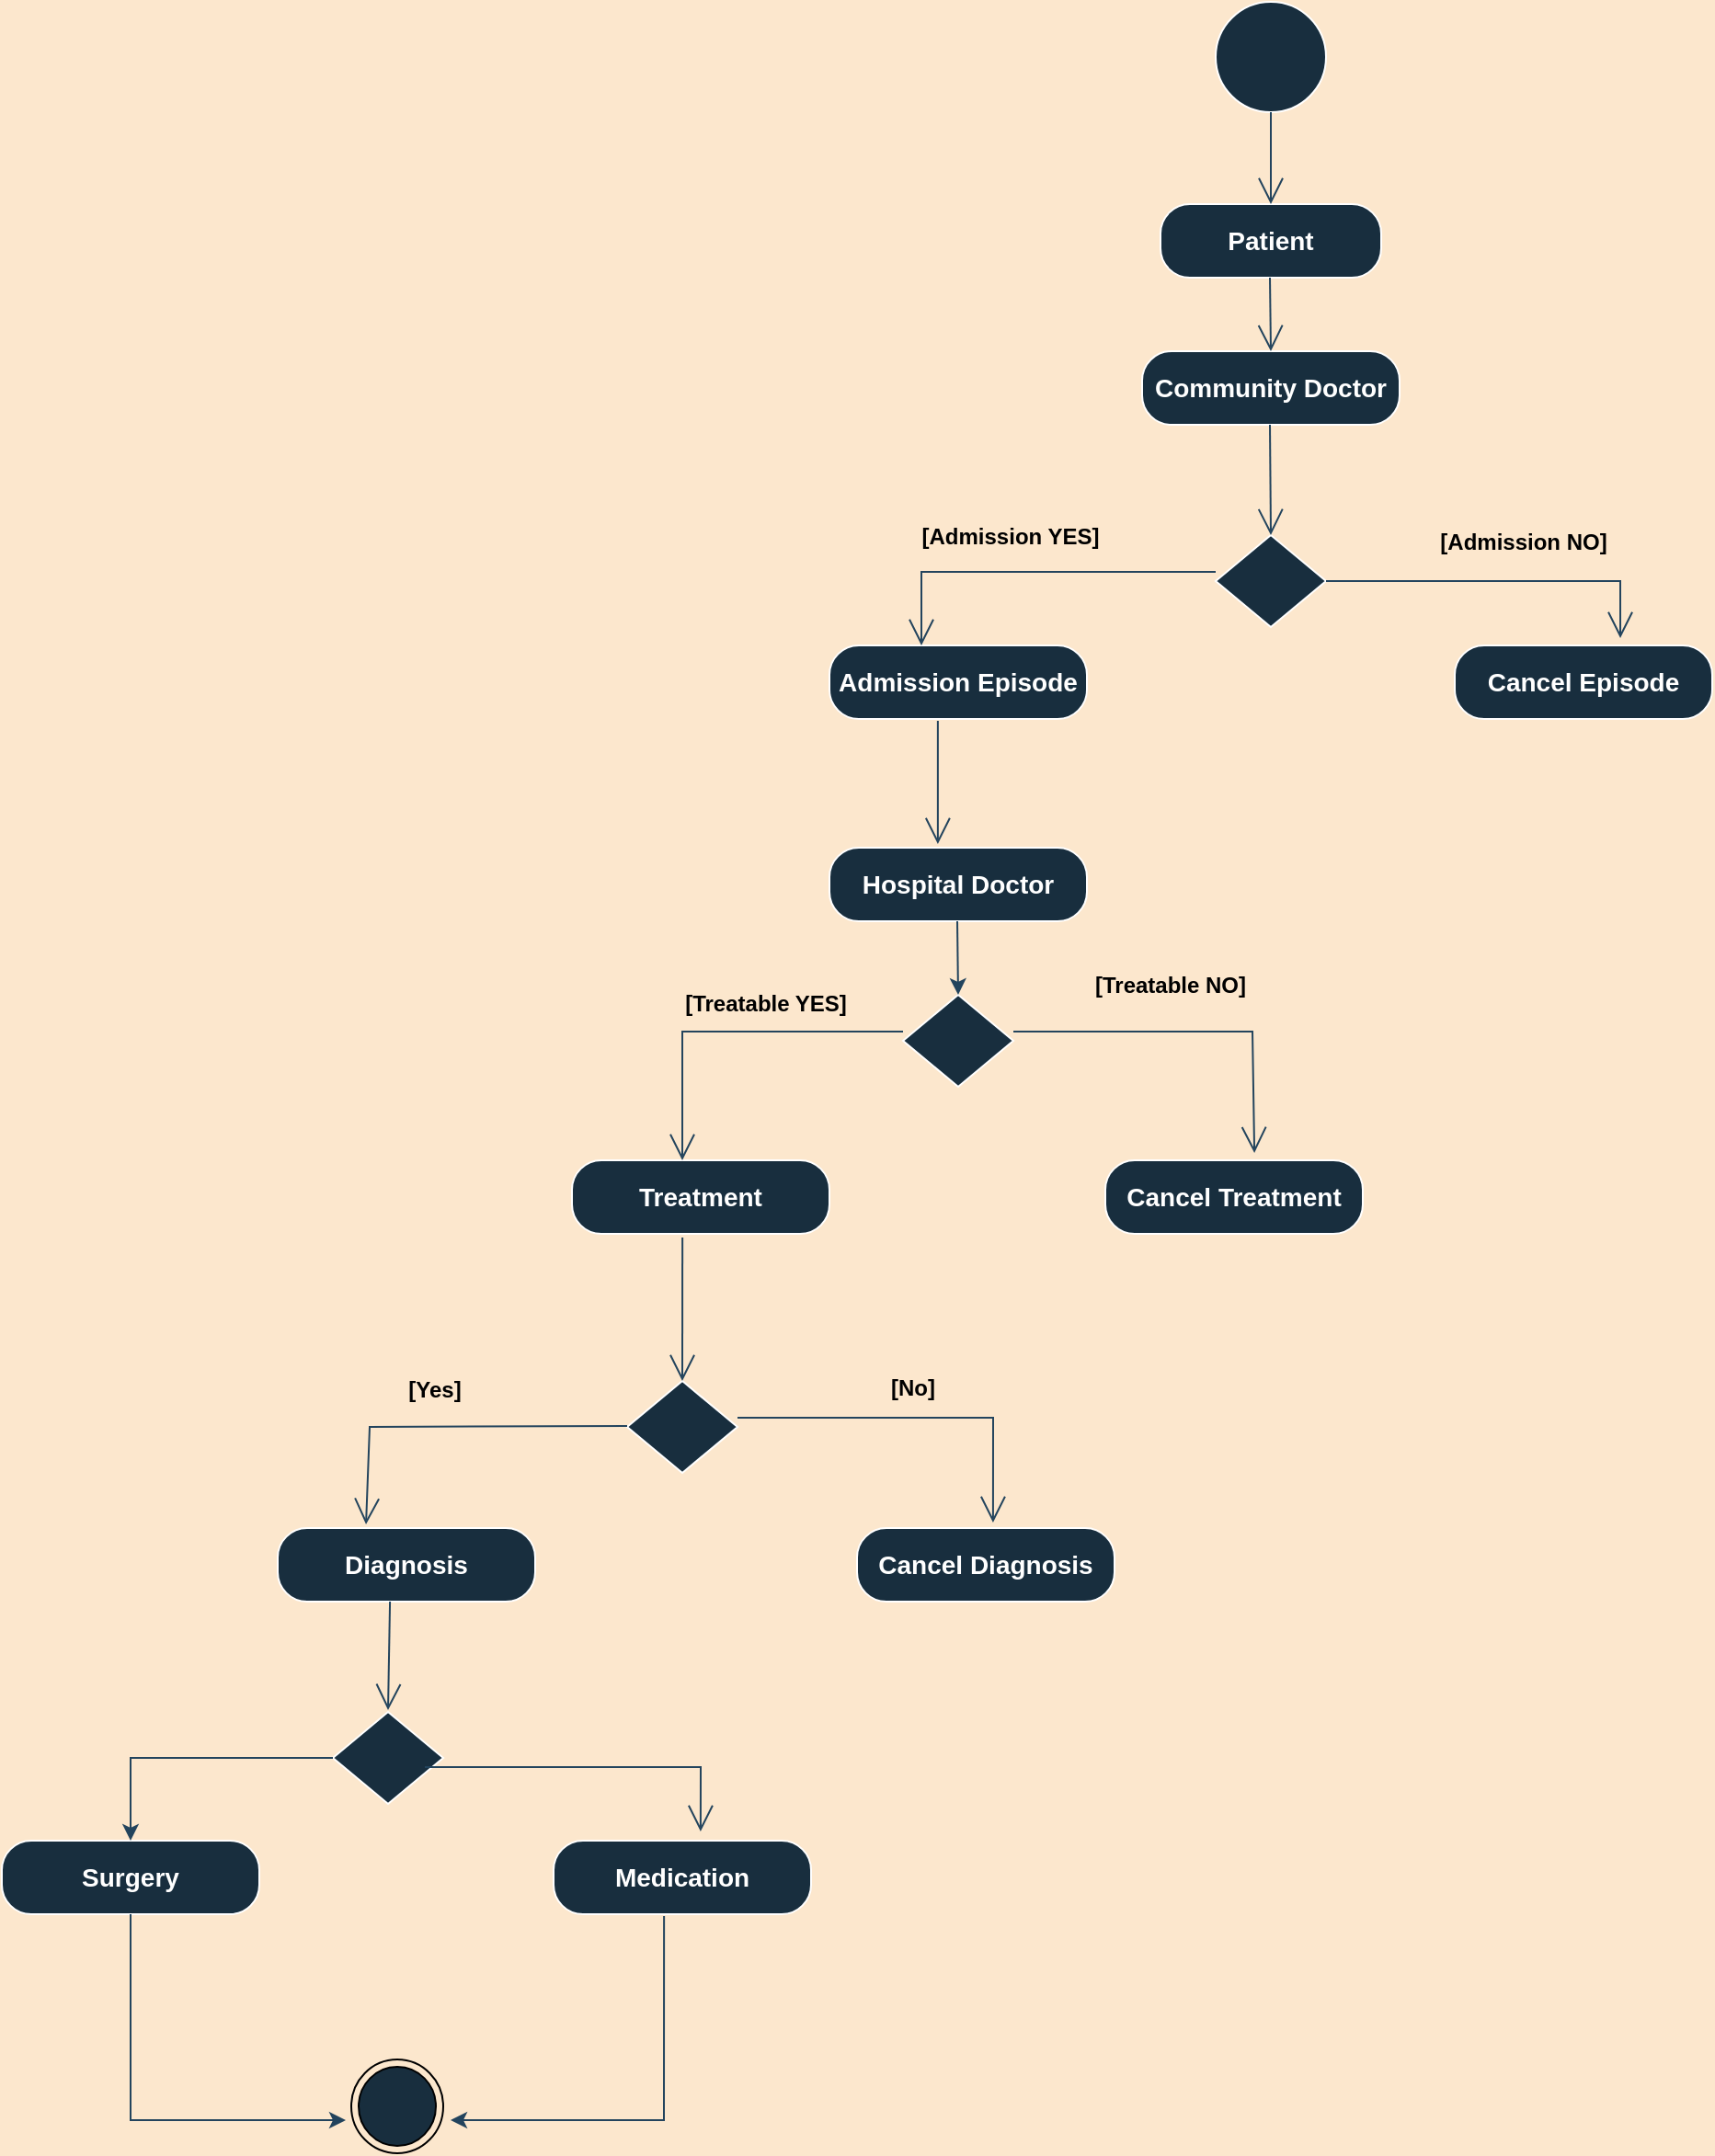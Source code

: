 <mxfile version="20.4.1" type="device"><diagram id="4fXs2YQW-sO8C4M6k0GN" name="Page-1"><mxGraphModel dx="1422" dy="762" grid="1" gridSize="10" guides="1" tooltips="1" connect="1" arrows="1" fold="1" page="1" pageScale="1" pageWidth="1169" pageHeight="827" background="#FCE7CD" math="0" shadow="0"><root><mxCell id="0"/><mxCell id="1" parent="0"/><mxCell id="ouqKsCPBYsKRN_ZDG8fB-1" value="" style="ellipse;whiteSpace=wrap;html=1;aspect=fixed;fillColor=#182E3E;strokeColor=#FFFFFF;fontColor=#FFFFFF;" parent="1" vertex="1"><mxGeometry x="780" y="160" width="60" height="60" as="geometry"/></mxCell><mxCell id="ouqKsCPBYsKRN_ZDG8fB-2" value="&lt;b&gt;&lt;font style=&quot;font-size: 14px;&quot;&gt;Patient&lt;/font&gt;&lt;/b&gt;" style="rounded=1;whiteSpace=wrap;html=1;arcSize=40;fillColor=#182E3E;strokeColor=#FFFFFF;fontColor=#FFFFFF;" parent="1" vertex="1"><mxGeometry x="750" y="270" width="120" height="40" as="geometry"/></mxCell><mxCell id="ouqKsCPBYsKRN_ZDG8fB-4" value="&lt;b&gt;&lt;font style=&quot;font-size: 14px;&quot;&gt;Community Doctor&lt;/font&gt;&lt;/b&gt;" style="rounded=1;whiteSpace=wrap;html=1;arcSize=40;fillColor=#182E3E;strokeColor=#FFFFFF;fontColor=#FFFFFF;" parent="1" vertex="1"><mxGeometry x="740" y="350" width="140" height="40" as="geometry"/></mxCell><mxCell id="ouqKsCPBYsKRN_ZDG8fB-5" value="&lt;b&gt;&lt;font style=&quot;font-size: 14px;&quot;&gt;Admission Episode&lt;/font&gt;&lt;/b&gt;" style="rounded=1;whiteSpace=wrap;html=1;arcSize=40;fillColor=#182E3E;strokeColor=#FFFFFF;fontColor=#FFFFFF;" parent="1" vertex="1"><mxGeometry x="570" y="510" width="140" height="40" as="geometry"/></mxCell><mxCell id="ouqKsCPBYsKRN_ZDG8fB-6" value="&lt;b&gt;&lt;font style=&quot;font-size: 14px;&quot;&gt;Cancel Episode&lt;/font&gt;&lt;/b&gt;" style="rounded=1;whiteSpace=wrap;html=1;arcSize=40;fillColor=#182E3E;strokeColor=#FFFFFF;fontColor=#FFFFFF;" parent="1" vertex="1"><mxGeometry x="910" y="510" width="140" height="40" as="geometry"/></mxCell><mxCell id="ouqKsCPBYsKRN_ZDG8fB-7" value="" style="rhombus;whiteSpace=wrap;html=1;fillColor=#182E3E;strokeColor=#FFFFFF;fontColor=#FFFFFF;" parent="1" vertex="1"><mxGeometry x="780" y="450" width="60" height="50" as="geometry"/></mxCell><mxCell id="ouqKsCPBYsKRN_ZDG8fB-8" value="&lt;b&gt;&lt;font style=&quot;font-size: 14px;&quot;&gt;Hospital Doctor&lt;/font&gt;&lt;/b&gt;" style="rounded=1;whiteSpace=wrap;html=1;arcSize=40;fillColor=#182E3E;strokeColor=#FFFFFF;fontColor=#FFFFFF;" parent="1" vertex="1"><mxGeometry x="570" y="620" width="140" height="40" as="geometry"/></mxCell><mxCell id="ouqKsCPBYsKRN_ZDG8fB-9" value="&lt;b&gt;&lt;font style=&quot;font-size: 14px;&quot;&gt;Treatment&lt;/font&gt;&lt;/b&gt;" style="rounded=1;whiteSpace=wrap;html=1;arcSize=40;fillColor=#182E3E;strokeColor=#FFFFFF;fontColor=#FFFFFF;" parent="1" vertex="1"><mxGeometry x="430" y="790" width="140" height="40" as="geometry"/></mxCell><mxCell id="ouqKsCPBYsKRN_ZDG8fB-10" value="&lt;b&gt;&lt;font style=&quot;font-size: 14px;&quot;&gt;Cancel Treatment&lt;/font&gt;&lt;/b&gt;" style="rounded=1;whiteSpace=wrap;html=1;arcSize=40;fillColor=#182E3E;strokeColor=#FFFFFF;fontColor=#FFFFFF;" parent="1" vertex="1"><mxGeometry x="720" y="790" width="140" height="40" as="geometry"/></mxCell><mxCell id="ouqKsCPBYsKRN_ZDG8fB-11" value="" style="rhombus;whiteSpace=wrap;html=1;fillColor=#182E3E;strokeColor=#FFFFFF;fontColor=#FFFFFF;" parent="1" vertex="1"><mxGeometry x="460" y="910" width="60" height="50" as="geometry"/></mxCell><mxCell id="ouqKsCPBYsKRN_ZDG8fB-13" value="&lt;b&gt;&lt;font style=&quot;font-size: 14px;&quot;&gt;Diagnosis&lt;/font&gt;&lt;/b&gt;" style="rounded=1;whiteSpace=wrap;html=1;arcSize=40;fillColor=#182E3E;strokeColor=#FFFFFF;fontColor=#FFFFFF;" parent="1" vertex="1"><mxGeometry x="270" y="990" width="140" height="40" as="geometry"/></mxCell><mxCell id="ouqKsCPBYsKRN_ZDG8fB-14" value="" style="rhombus;whiteSpace=wrap;html=1;fillColor=#182E3E;strokeColor=#FFFFFF;fontColor=#FFFFFF;" parent="1" vertex="1"><mxGeometry x="300" y="1090" width="60" height="50" as="geometry"/></mxCell><mxCell id="ouqKsCPBYsKRN_ZDG8fB-16" value="Surgery" style="rounded=1;whiteSpace=wrap;html=1;arcSize=40;fillColor=#182E3E;strokeColor=#FFFFFF;fontColor=#FFFFFF;fontStyle=1;fontSize=14;" parent="1" vertex="1"><mxGeometry x="120" y="1160" width="140" height="40" as="geometry"/></mxCell><mxCell id="ouqKsCPBYsKRN_ZDG8fB-18" value="Cancel Diagnosis" style="rounded=1;whiteSpace=wrap;html=1;arcSize=40;fillColor=#182E3E;strokeColor=#FFFFFF;fontColor=#FFFFFF;fontStyle=1;fontSize=14;" parent="1" vertex="1"><mxGeometry x="585" y="990" width="140" height="40" as="geometry"/></mxCell><mxCell id="ouqKsCPBYsKRN_ZDG8fB-19" value="Medication" style="rounded=1;whiteSpace=wrap;html=1;arcSize=40;fillColor=#182E3E;strokeColor=#FFFFFF;fontColor=#FFFFFF;fontStyle=1;fontSize=14;" parent="1" vertex="1"><mxGeometry x="420" y="1160" width="140" height="40" as="geometry"/></mxCell><mxCell id="ouqKsCPBYsKRN_ZDG8fB-20" value="" style="ellipse;html=1;shape=endState;fillColor=#182E3E;strokeColor=#000000;fontSize=14;fontColor=#FFFFFF;" parent="1" vertex="1"><mxGeometry x="310" y="1279" width="50" height="51" as="geometry"/></mxCell><mxCell id="ouqKsCPBYsKRN_ZDG8fB-21" value="" style="endArrow=open;endFill=1;endSize=12;html=1;rounded=0;strokeColor=#23445D;fontSize=14;entryX=0.5;entryY=0;entryDx=0;entryDy=0;labelBackgroundColor=#FCE7CD;" parent="1" target="ouqKsCPBYsKRN_ZDG8fB-2" edge="1"><mxGeometry width="160" relative="1" as="geometry"><mxPoint x="810" y="220" as="sourcePoint"/><mxPoint x="970" y="220" as="targetPoint"/></mxGeometry></mxCell><mxCell id="ouqKsCPBYsKRN_ZDG8fB-22" value="" style="endArrow=open;endFill=1;endSize=12;html=1;rounded=0;strokeColor=#23445D;fontSize=14;labelBackgroundColor=#FCE7CD;" parent="1" edge="1"><mxGeometry width="160" relative="1" as="geometry"><mxPoint x="809.5" y="310" as="sourcePoint"/><mxPoint x="810" y="350" as="targetPoint"/></mxGeometry></mxCell><mxCell id="ouqKsCPBYsKRN_ZDG8fB-23" value="" style="endArrow=open;endFill=1;endSize=12;html=1;rounded=0;strokeColor=#23445D;fontSize=14;entryX=0.5;entryY=0;entryDx=0;entryDy=0;labelBackgroundColor=#FCE7CD;" parent="1" target="ouqKsCPBYsKRN_ZDG8fB-7" edge="1"><mxGeometry width="160" relative="1" as="geometry"><mxPoint x="809.5" y="390" as="sourcePoint"/><mxPoint x="809.5" y="440" as="targetPoint"/></mxGeometry></mxCell><mxCell id="ouqKsCPBYsKRN_ZDG8fB-25" value="" style="endArrow=open;endFill=1;endSize=12;html=1;rounded=0;strokeColor=#23445D;fontSize=14;entryX=0.643;entryY=-0.1;entryDx=0;entryDy=0;entryPerimeter=0;labelBackgroundColor=#FCE7CD;" parent="1" source="ouqKsCPBYsKRN_ZDG8fB-7" target="ouqKsCPBYsKRN_ZDG8fB-6" edge="1"><mxGeometry width="160" relative="1" as="geometry"><mxPoint x="840" y="475" as="sourcePoint"/><mxPoint x="1110" y="475" as="targetPoint"/><Array as="points"><mxPoint x="1000" y="475"/></Array></mxGeometry></mxCell><mxCell id="ouqKsCPBYsKRN_ZDG8fB-27" value="" style="endArrow=open;endFill=1;endSize=12;html=1;rounded=0;strokeColor=#23445D;fontSize=14;labelBackgroundColor=#FCE7CD;" parent="1" edge="1"><mxGeometry width="160" relative="1" as="geometry"><mxPoint x="780" y="470" as="sourcePoint"/><mxPoint x="620" y="510" as="targetPoint"/><Array as="points"><mxPoint x="620" y="470"/></Array></mxGeometry></mxCell><mxCell id="ouqKsCPBYsKRN_ZDG8fB-28" value="" style="endArrow=open;endFill=1;endSize=12;html=1;rounded=0;strokeColor=#23445D;fontSize=14;exitX=0.421;exitY=1.025;exitDx=0;exitDy=0;exitPerimeter=0;entryX=0.421;entryY=-0.05;entryDx=0;entryDy=0;entryPerimeter=0;labelBackgroundColor=#FCE7CD;" parent="1" source="ouqKsCPBYsKRN_ZDG8fB-5" target="ouqKsCPBYsKRN_ZDG8fB-8" edge="1"><mxGeometry width="160" relative="1" as="geometry"><mxPoint x="630" y="570" as="sourcePoint"/><mxPoint x="790" y="570" as="targetPoint"/></mxGeometry></mxCell><mxCell id="ouqKsCPBYsKRN_ZDG8fB-30" value="" style="endArrow=open;endFill=1;endSize=12;html=1;rounded=0;strokeColor=#23445D;fontSize=14;labelBackgroundColor=#FCE7CD;" parent="1" edge="1"><mxGeometry width="160" relative="1" as="geometry"><mxPoint x="610" y="720" as="sourcePoint"/><mxPoint x="490" y="790" as="targetPoint"/><Array as="points"><mxPoint x="490" y="720"/></Array></mxGeometry></mxCell><mxCell id="ouqKsCPBYsKRN_ZDG8fB-31" value="" style="endArrow=open;endFill=1;endSize=12;html=1;rounded=0;strokeColor=#23445D;fontSize=14;entryX=0.579;entryY=-0.1;entryDx=0;entryDy=0;entryPerimeter=0;labelBackgroundColor=#FCE7CD;" parent="1" target="ouqKsCPBYsKRN_ZDG8fB-10" edge="1"><mxGeometry width="160" relative="1" as="geometry"><mxPoint x="670" y="720" as="sourcePoint"/><mxPoint x="780" y="790" as="targetPoint"/><Array as="points"><mxPoint x="800" y="720"/></Array></mxGeometry></mxCell><mxCell id="ouqKsCPBYsKRN_ZDG8fB-32" value="" style="endArrow=open;endFill=1;endSize=12;html=1;rounded=0;strokeColor=#23445D;fontSize=14;exitX=0.429;exitY=1.05;exitDx=0;exitDy=0;exitPerimeter=0;entryX=0.5;entryY=0;entryDx=0;entryDy=0;labelBackgroundColor=#FCE7CD;" parent="1" source="ouqKsCPBYsKRN_ZDG8fB-9" target="ouqKsCPBYsKRN_ZDG8fB-11" edge="1"><mxGeometry width="160" relative="1" as="geometry"><mxPoint x="850" y="930" as="sourcePoint"/><mxPoint x="1010" y="930" as="targetPoint"/></mxGeometry></mxCell><mxCell id="ouqKsCPBYsKRN_ZDG8fB-33" value="" style="endArrow=open;endFill=1;endSize=12;html=1;rounded=0;strokeColor=#23445D;fontSize=14;entryX=0.564;entryY=-0.075;entryDx=0;entryDy=0;entryPerimeter=0;labelBackgroundColor=#FCE7CD;" parent="1" edge="1"><mxGeometry width="160" relative="1" as="geometry"><mxPoint x="520" y="930" as="sourcePoint"/><mxPoint x="658.96" y="987" as="targetPoint"/><Array as="points"><mxPoint x="659" y="930"/></Array></mxGeometry></mxCell><mxCell id="ouqKsCPBYsKRN_ZDG8fB-34" value="" style="endArrow=open;endFill=1;endSize=12;html=1;rounded=0;strokeColor=#23445D;fontSize=14;entryX=0.343;entryY=-0.05;entryDx=0;entryDy=0;entryPerimeter=0;labelBackgroundColor=#FCE7CD;" parent="1" target="ouqKsCPBYsKRN_ZDG8fB-13" edge="1"><mxGeometry width="160" relative="1" as="geometry"><mxPoint x="460" y="934.5" as="sourcePoint"/><mxPoint x="350" y="934.5" as="targetPoint"/><Array as="points"><mxPoint x="320" y="935"/></Array></mxGeometry></mxCell><mxCell id="ouqKsCPBYsKRN_ZDG8fB-35" value="" style="endArrow=open;endFill=1;endSize=12;html=1;rounded=0;strokeColor=#23445D;fontSize=14;entryX=0.5;entryY=0;entryDx=0;entryDy=0;exitX=0.436;exitY=1;exitDx=0;exitDy=0;exitPerimeter=0;labelBackgroundColor=#FCE7CD;" parent="1" source="ouqKsCPBYsKRN_ZDG8fB-13" edge="1"><mxGeometry width="160" relative="1" as="geometry"><mxPoint x="331.04" y="1034" as="sourcePoint"/><mxPoint x="330" y="1089" as="targetPoint"/></mxGeometry></mxCell><mxCell id="ouqKsCPBYsKRN_ZDG8fB-36" value="" style="endArrow=open;endFill=1;endSize=12;html=1;rounded=0;strokeColor=#23445D;fontSize=14;entryX=0.571;entryY=-0.125;entryDx=0;entryDy=0;entryPerimeter=0;labelBackgroundColor=#FCE7CD;" parent="1" target="ouqKsCPBYsKRN_ZDG8fB-19" edge="1"><mxGeometry width="160" relative="1" as="geometry"><mxPoint x="350" y="1120" as="sourcePoint"/><mxPoint x="440" y="1170" as="targetPoint"/><Array as="points"><mxPoint x="500" y="1120"/></Array></mxGeometry></mxCell><mxCell id="0Xcpr9EgeX4Atiu_tP9H-1" value="" style="endArrow=classic;html=1;rounded=0;exitX=0.429;exitY=1.025;exitDx=0;exitDy=0;exitPerimeter=0;entryX=1.08;entryY=0.647;entryDx=0;entryDy=0;entryPerimeter=0;labelBackgroundColor=#FCE7CD;strokeColor=#23445D;" edge="1" parent="1" source="ouqKsCPBYsKRN_ZDG8fB-19" target="ouqKsCPBYsKRN_ZDG8fB-20"><mxGeometry width="50" height="50" relative="1" as="geometry"><mxPoint x="810" y="1144" as="sourcePoint"/><mxPoint x="470" y="1410" as="targetPoint"/><Array as="points"><mxPoint x="480" y="1312"/></Array></mxGeometry></mxCell><mxCell id="0Xcpr9EgeX4Atiu_tP9H-2" value="" style="endArrow=classic;html=1;rounded=0;exitX=0.5;exitY=1;exitDx=0;exitDy=0;entryX=-0.06;entryY=0.647;entryDx=0;entryDy=0;entryPerimeter=0;labelBackgroundColor=#FCE7CD;strokeColor=#23445D;" edge="1" parent="1" source="ouqKsCPBYsKRN_ZDG8fB-16" target="ouqKsCPBYsKRN_ZDG8fB-20"><mxGeometry width="50" height="50" relative="1" as="geometry"><mxPoint x="150" y="1370" as="sourcePoint"/><mxPoint x="200" y="1320" as="targetPoint"/><Array as="points"><mxPoint x="190" y="1312"/></Array></mxGeometry></mxCell><mxCell id="0Xcpr9EgeX4Atiu_tP9H-3" value="" style="endArrow=classic;html=1;rounded=0;strokeColor=#23445D;exitX=0;exitY=0.5;exitDx=0;exitDy=0;entryX=0.5;entryY=0;entryDx=0;entryDy=0;labelBackgroundColor=#FCE7CD;" edge="1" parent="1" source="ouqKsCPBYsKRN_ZDG8fB-14" target="ouqKsCPBYsKRN_ZDG8fB-16"><mxGeometry width="50" height="50" relative="1" as="geometry"><mxPoint x="160" y="1080" as="sourcePoint"/><mxPoint x="130" y="1050" as="targetPoint"/><Array as="points"><mxPoint x="190" y="1115"/></Array></mxGeometry></mxCell><mxCell id="0Xcpr9EgeX4Atiu_tP9H-4" value="&lt;b&gt;&lt;font color=&quot;#000000&quot;&gt;[Admission NO]&lt;/font&gt;&lt;/b&gt;" style="text;html=1;align=center;verticalAlign=middle;resizable=0;points=[];autosize=1;strokeColor=none;fillColor=none;fontColor=#FFFFFF;" vertex="1" parent="1"><mxGeometry x="892" y="439" width="110" height="30" as="geometry"/></mxCell><mxCell id="0Xcpr9EgeX4Atiu_tP9H-5" value="&lt;b&gt;&lt;font color=&quot;#000000&quot;&gt;[Admission YES]&lt;/font&gt;&lt;/b&gt;" style="text;html=1;align=center;verticalAlign=middle;resizable=0;points=[];autosize=1;strokeColor=none;fillColor=none;fontColor=#FFFFFF;" vertex="1" parent="1"><mxGeometry x="608" y="436" width="120" height="30" as="geometry"/></mxCell><mxCell id="0Xcpr9EgeX4Atiu_tP9H-6" value="&lt;b&gt;[Treatable YES]&lt;/b&gt;" style="text;html=1;align=center;verticalAlign=middle;resizable=0;points=[];autosize=1;strokeColor=none;fillColor=none;fontColor=#000000;" vertex="1" parent="1"><mxGeometry x="480" y="690" width="110" height="30" as="geometry"/></mxCell><mxCell id="0Xcpr9EgeX4Atiu_tP9H-7" value="&lt;b&gt;[Treatable NO]&lt;/b&gt;" style="text;html=1;align=center;verticalAlign=middle;resizable=0;points=[];autosize=1;strokeColor=none;fillColor=none;fontColor=#000000;" vertex="1" parent="1"><mxGeometry x="700" y="680" width="110" height="30" as="geometry"/></mxCell><mxCell id="0Xcpr9EgeX4Atiu_tP9H-8" value="" style="rhombus;whiteSpace=wrap;html=1;fillColor=#182E3E;strokeColor=#FFFFFF;fontColor=#FFFFFF;" vertex="1" parent="1"><mxGeometry x="610" y="700" width="60" height="50" as="geometry"/></mxCell><mxCell id="0Xcpr9EgeX4Atiu_tP9H-9" value="" style="endArrow=classic;html=1;rounded=0;strokeColor=#23445D;fontColor=#000000;" edge="1" parent="1"><mxGeometry width="50" height="50" relative="1" as="geometry"><mxPoint x="639.5" y="660" as="sourcePoint"/><mxPoint x="640" y="700" as="targetPoint"/></mxGeometry></mxCell><mxCell id="0Xcpr9EgeX4Atiu_tP9H-10" value="&lt;span&gt;[Yes]&lt;/span&gt;" style="text;html=1;align=center;verticalAlign=middle;resizable=0;points=[];autosize=1;strokeColor=none;fillColor=none;fontColor=#000000;fontStyle=1" vertex="1" parent="1"><mxGeometry x="330" y="900" width="50" height="30" as="geometry"/></mxCell><mxCell id="0Xcpr9EgeX4Atiu_tP9H-11" value="&lt;b&gt;[No]&lt;/b&gt;" style="text;html=1;align=center;verticalAlign=middle;resizable=0;points=[];autosize=1;strokeColor=none;fillColor=none;fontColor=#000000;" vertex="1" parent="1"><mxGeometry x="590" y="899" width="50" height="30" as="geometry"/></mxCell></root></mxGraphModel></diagram></mxfile>